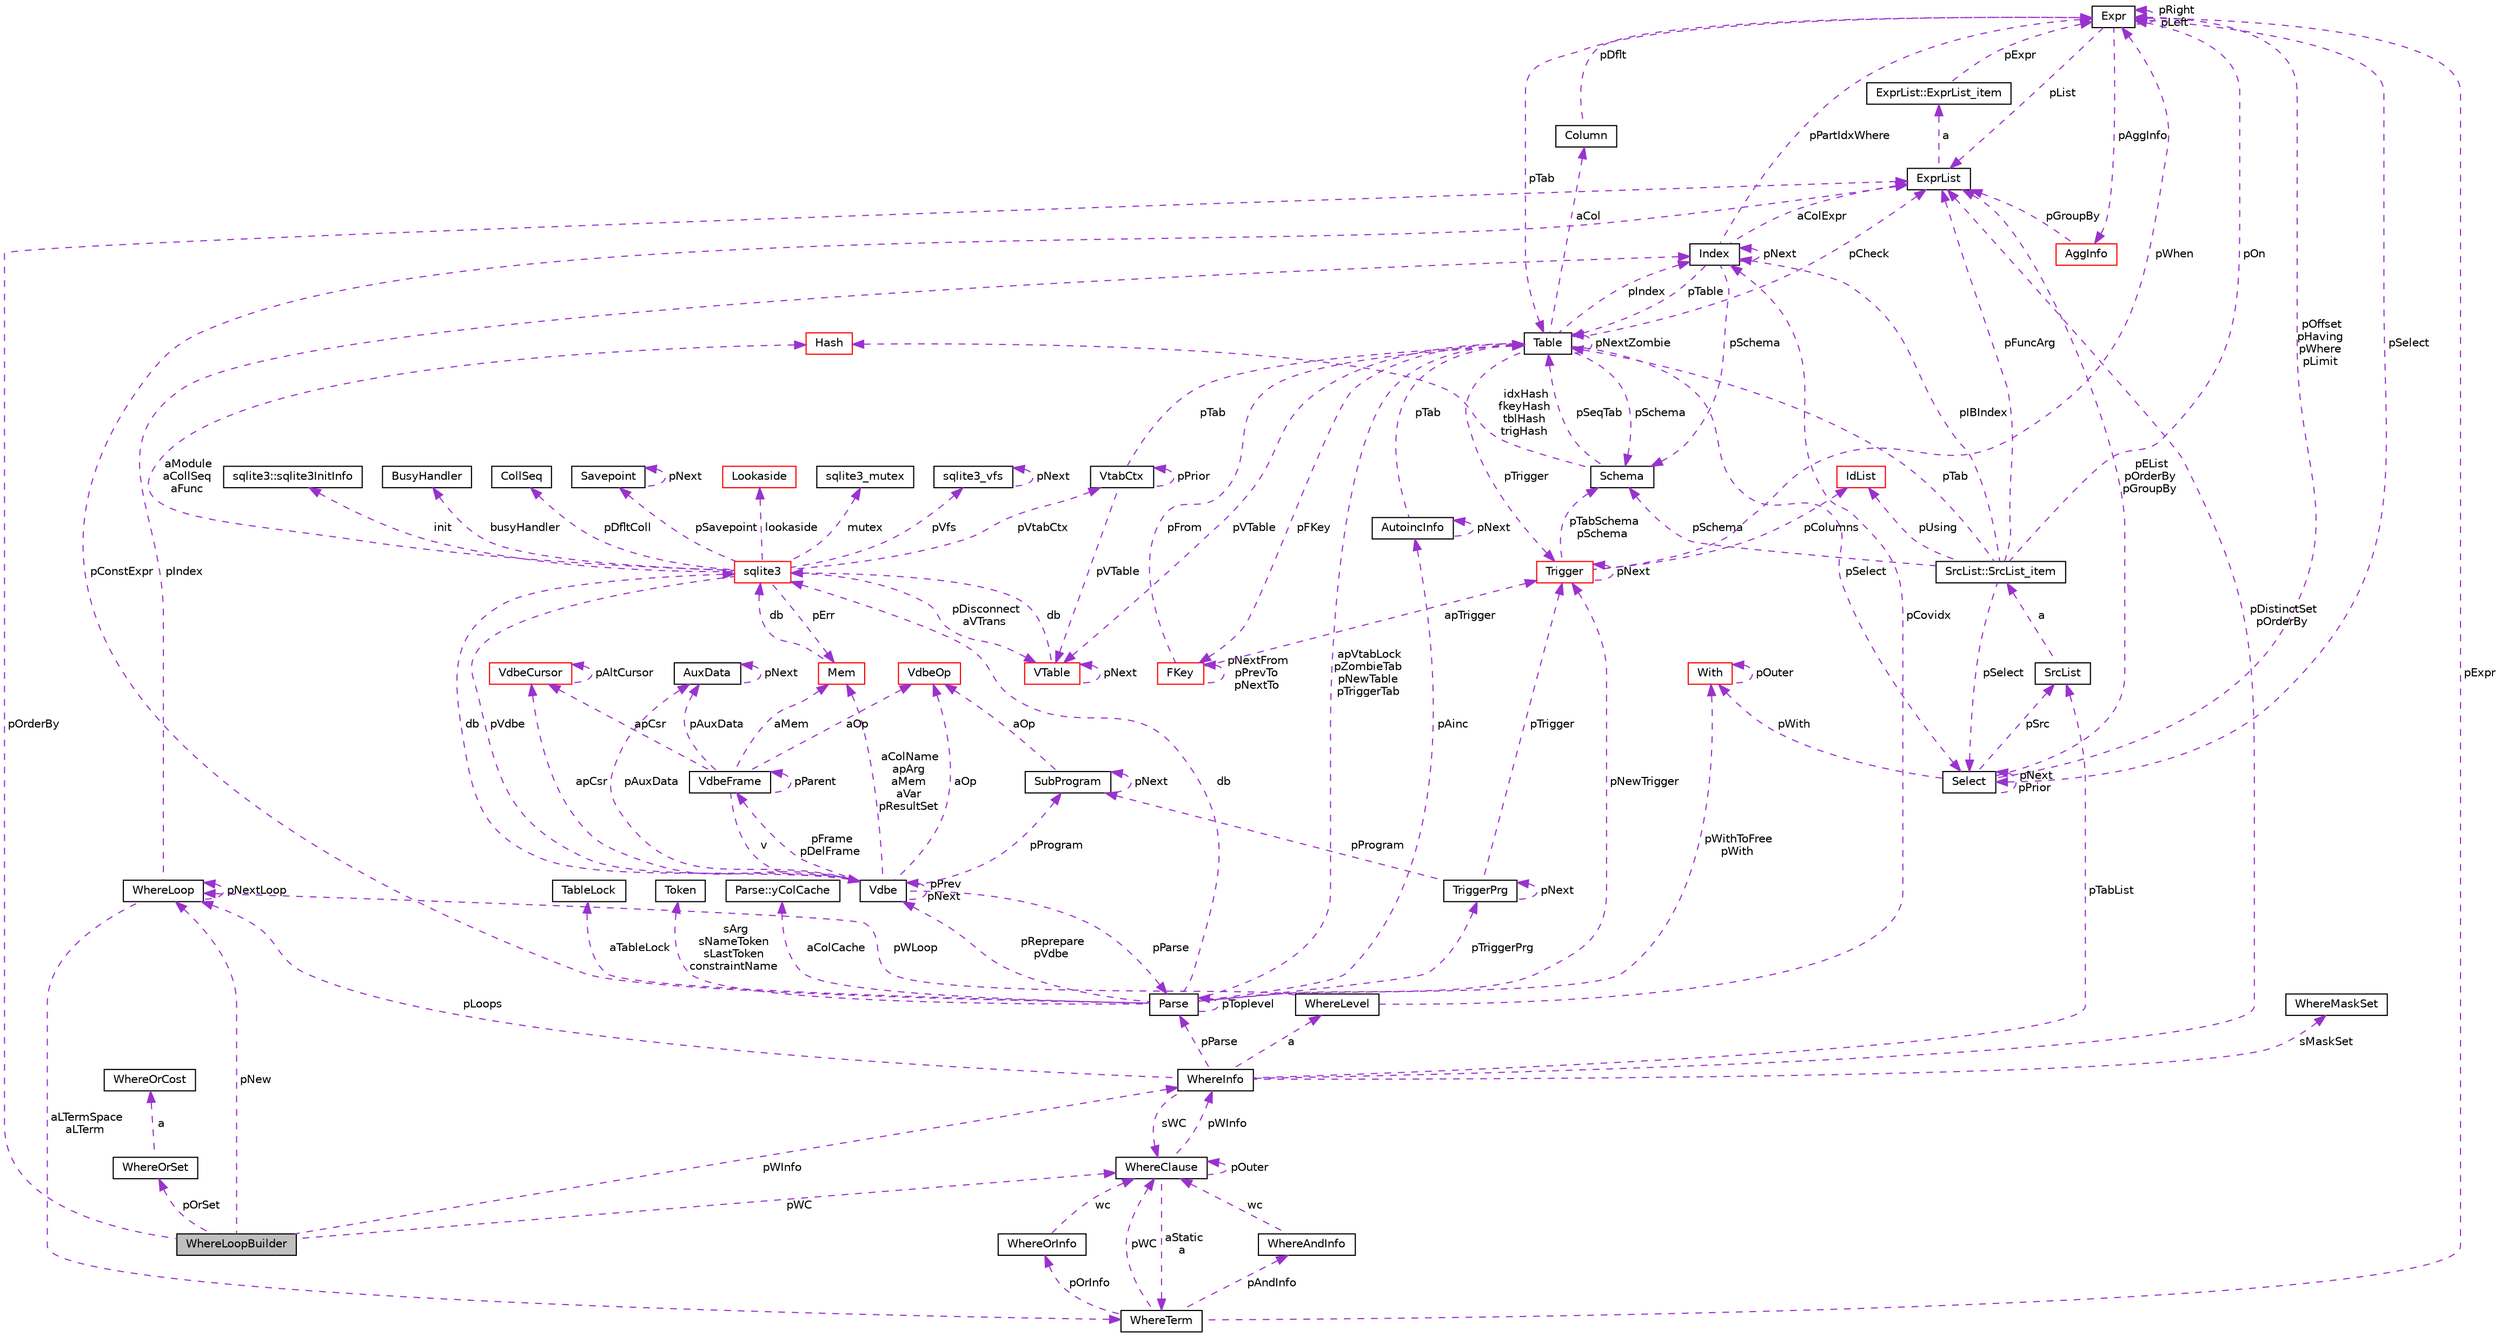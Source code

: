 digraph "WhereLoopBuilder"
{
  edge [fontname="Helvetica",fontsize="10",labelfontname="Helvetica",labelfontsize="10"];
  node [fontname="Helvetica",fontsize="10",shape=record];
  Node1 [label="WhereLoopBuilder",height=0.2,width=0.4,color="black", fillcolor="grey75", style="filled", fontcolor="black"];
  Node2 -> Node1 [dir="back",color="darkorchid3",fontsize="10",style="dashed",label=" pOrSet" ];
  Node2 [label="WhereOrSet",height=0.2,width=0.4,color="black", fillcolor="white", style="filled",URL="$structWhereOrSet.html"];
  Node3 -> Node2 [dir="back",color="darkorchid3",fontsize="10",style="dashed",label=" a" ];
  Node3 [label="WhereOrCost",height=0.2,width=0.4,color="black", fillcolor="white", style="filled",URL="$structWhereOrCost.html"];
  Node4 -> Node1 [dir="back",color="darkorchid3",fontsize="10",style="dashed",label=" pNew" ];
  Node4 [label="WhereLoop",height=0.2,width=0.4,color="black", fillcolor="white", style="filled",URL="$structWhereLoop.html"];
  Node4 -> Node4 [dir="back",color="darkorchid3",fontsize="10",style="dashed",label=" pNextLoop" ];
  Node5 -> Node4 [dir="back",color="darkorchid3",fontsize="10",style="dashed",label=" aLTermSpace\naLTerm" ];
  Node5 [label="WhereTerm",height=0.2,width=0.4,color="black", fillcolor="white", style="filled",URL="$structWhereTerm.html"];
  Node6 -> Node5 [dir="back",color="darkorchid3",fontsize="10",style="dashed",label=" pAndInfo" ];
  Node6 [label="WhereAndInfo",height=0.2,width=0.4,color="black", fillcolor="white", style="filled",URL="$structWhereAndInfo.html"];
  Node7 -> Node6 [dir="back",color="darkorchid3",fontsize="10",style="dashed",label=" wc" ];
  Node7 [label="WhereClause",height=0.2,width=0.4,color="black", fillcolor="white", style="filled",URL="$structWhereClause.html"];
  Node5 -> Node7 [dir="back",color="darkorchid3",fontsize="10",style="dashed",label=" aStatic\na" ];
  Node8 -> Node7 [dir="back",color="darkorchid3",fontsize="10",style="dashed",label=" pWInfo" ];
  Node8 [label="WhereInfo",height=0.2,width=0.4,color="black", fillcolor="white", style="filled",URL="$structWhereInfo.html"];
  Node4 -> Node8 [dir="back",color="darkorchid3",fontsize="10",style="dashed",label=" pLoops" ];
  Node7 -> Node8 [dir="back",color="darkorchid3",fontsize="10",style="dashed",label=" sWC" ];
  Node9 -> Node8 [dir="back",color="darkorchid3",fontsize="10",style="dashed",label=" a" ];
  Node9 [label="WhereLevel",height=0.2,width=0.4,color="black", fillcolor="white", style="filled",URL="$structWhereLevel.html"];
  Node4 -> Node9 [dir="back",color="darkorchid3",fontsize="10",style="dashed",label=" pWLoop" ];
  Node10 -> Node9 [dir="back",color="darkorchid3",fontsize="10",style="dashed",label=" pCovidx" ];
  Node10 [label="Index",height=0.2,width=0.4,color="black", fillcolor="white", style="filled",URL="$structIndex.html"];
  Node11 -> Node10 [dir="back",color="darkorchid3",fontsize="10",style="dashed",label=" pSchema" ];
  Node11 [label="Schema",height=0.2,width=0.4,color="black", fillcolor="white", style="filled",URL="$structSchema.html"];
  Node12 -> Node11 [dir="back",color="darkorchid3",fontsize="10",style="dashed",label=" pSeqTab" ];
  Node12 [label="Table",height=0.2,width=0.4,color="black", fillcolor="white", style="filled",URL="$structTable.html"];
  Node11 -> Node12 [dir="back",color="darkorchid3",fontsize="10",style="dashed",label=" pSchema" ];
  Node13 -> Node12 [dir="back",color="darkorchid3",fontsize="10",style="dashed",label=" aCol" ];
  Node13 [label="Column",height=0.2,width=0.4,color="black", fillcolor="white", style="filled",URL="$structColumn.html"];
  Node14 -> Node13 [dir="back",color="darkorchid3",fontsize="10",style="dashed",label=" pDflt" ];
  Node14 [label="Expr",height=0.2,width=0.4,color="black", fillcolor="white", style="filled",URL="$structExpr.html"];
  Node15 -> Node14 [dir="back",color="darkorchid3",fontsize="10",style="dashed",label=" pAggInfo" ];
  Node15 [label="AggInfo",height=0.2,width=0.4,color="red", fillcolor="white", style="filled",URL="$structAggInfo.html"];
  Node16 -> Node15 [dir="back",color="darkorchid3",fontsize="10",style="dashed",label=" pGroupBy" ];
  Node16 [label="ExprList",height=0.2,width=0.4,color="black", fillcolor="white", style="filled",URL="$structExprList.html"];
  Node17 -> Node16 [dir="back",color="darkorchid3",fontsize="10",style="dashed",label=" a" ];
  Node17 [label="ExprList::ExprList_item",height=0.2,width=0.4,color="black", fillcolor="white", style="filled",URL="$structExprList_1_1ExprList__item.html"];
  Node14 -> Node17 [dir="back",color="darkorchid3",fontsize="10",style="dashed",label=" pExpr" ];
  Node14 -> Node14 [dir="back",color="darkorchid3",fontsize="10",style="dashed",label=" pRight\npLeft" ];
  Node12 -> Node14 [dir="back",color="darkorchid3",fontsize="10",style="dashed",label=" pTab" ];
  Node18 -> Node14 [dir="back",color="darkorchid3",fontsize="10",style="dashed",label=" pSelect" ];
  Node18 [label="Select",height=0.2,width=0.4,color="black", fillcolor="white", style="filled",URL="$structSelect.html"];
  Node14 -> Node18 [dir="back",color="darkorchid3",fontsize="10",style="dashed",label=" pOffset\npHaving\npWhere\npLimit" ];
  Node19 -> Node18 [dir="back",color="darkorchid3",fontsize="10",style="dashed",label=" pWith" ];
  Node19 [label="With",height=0.2,width=0.4,color="red", fillcolor="white", style="filled",URL="$structWith.html"];
  Node19 -> Node19 [dir="back",color="darkorchid3",fontsize="10",style="dashed",label=" pOuter" ];
  Node18 -> Node18 [dir="back",color="darkorchid3",fontsize="10",style="dashed",label=" pNext\npPrior" ];
  Node20 -> Node18 [dir="back",color="darkorchid3",fontsize="10",style="dashed",label=" pSrc" ];
  Node20 [label="SrcList",height=0.2,width=0.4,color="black", fillcolor="white", style="filled",URL="$structSrcList.html"];
  Node21 -> Node20 [dir="back",color="darkorchid3",fontsize="10",style="dashed",label=" a" ];
  Node21 [label="SrcList::SrcList_item",height=0.2,width=0.4,color="black", fillcolor="white", style="filled",URL="$structSrcList_1_1SrcList__item.html"];
  Node11 -> Node21 [dir="back",color="darkorchid3",fontsize="10",style="dashed",label=" pSchema" ];
  Node14 -> Node21 [dir="back",color="darkorchid3",fontsize="10",style="dashed",label=" pOn" ];
  Node22 -> Node21 [dir="back",color="darkorchid3",fontsize="10",style="dashed",label=" pUsing" ];
  Node22 [label="IdList",height=0.2,width=0.4,color="red", fillcolor="white", style="filled",URL="$structIdList.html"];
  Node12 -> Node21 [dir="back",color="darkorchid3",fontsize="10",style="dashed",label=" pTab" ];
  Node18 -> Node21 [dir="back",color="darkorchid3",fontsize="10",style="dashed",label=" pSelect" ];
  Node10 -> Node21 [dir="back",color="darkorchid3",fontsize="10",style="dashed",label=" pIBIndex" ];
  Node16 -> Node21 [dir="back",color="darkorchid3",fontsize="10",style="dashed",label=" pFuncArg" ];
  Node16 -> Node18 [dir="back",color="darkorchid3",fontsize="10",style="dashed",label=" pEList\npOrderBy\npGroupBy" ];
  Node16 -> Node14 [dir="back",color="darkorchid3",fontsize="10",style="dashed",label=" pList" ];
  Node23 -> Node12 [dir="back",color="darkorchid3",fontsize="10",style="dashed",label=" pFKey" ];
  Node23 [label="FKey",height=0.2,width=0.4,color="red", fillcolor="white", style="filled",URL="$structFKey.html"];
  Node23 -> Node23 [dir="back",color="darkorchid3",fontsize="10",style="dashed",label=" pNextFrom\npPrevTo\npNextTo" ];
  Node12 -> Node23 [dir="back",color="darkorchid3",fontsize="10",style="dashed",label=" pFrom" ];
  Node24 -> Node23 [dir="back",color="darkorchid3",fontsize="10",style="dashed",label=" apTrigger" ];
  Node24 [label="Trigger",height=0.2,width=0.4,color="red", fillcolor="white", style="filled",URL="$structTrigger.html"];
  Node11 -> Node24 [dir="back",color="darkorchid3",fontsize="10",style="dashed",label=" pTabSchema\npSchema" ];
  Node14 -> Node24 [dir="back",color="darkorchid3",fontsize="10",style="dashed",label=" pWhen" ];
  Node22 -> Node24 [dir="back",color="darkorchid3",fontsize="10",style="dashed",label=" pColumns" ];
  Node24 -> Node24 [dir="back",color="darkorchid3",fontsize="10",style="dashed",label=" pNext" ];
  Node25 -> Node12 [dir="back",color="darkorchid3",fontsize="10",style="dashed",label=" pVTable" ];
  Node25 [label="VTable",height=0.2,width=0.4,color="red", fillcolor="white", style="filled",URL="$structVTable.html"];
  Node26 -> Node25 [dir="back",color="darkorchid3",fontsize="10",style="dashed",label=" db" ];
  Node26 [label="sqlite3",height=0.2,width=0.4,color="red", fillcolor="white", style="filled",URL="$structsqlite3.html"];
  Node27 -> Node26 [dir="back",color="darkorchid3",fontsize="10",style="dashed",label=" pErr" ];
  Node27 [label="Mem",height=0.2,width=0.4,color="red", fillcolor="white", style="filled",URL="$structMem.html"];
  Node26 -> Node27 [dir="back",color="darkorchid3",fontsize="10",style="dashed",label=" db" ];
  Node28 -> Node26 [dir="back",color="darkorchid3",fontsize="10",style="dashed",label=" pVdbe" ];
  Node28 [label="Vdbe",height=0.2,width=0.4,color="black", fillcolor="white", style="filled",URL="$structVdbe.html"];
  Node27 -> Node28 [dir="back",color="darkorchid3",fontsize="10",style="dashed",label=" aColName\napArg\naMem\naVar\npResultSet" ];
  Node28 -> Node28 [dir="back",color="darkorchid3",fontsize="10",style="dashed",label=" pPrev\npNext" ];
  Node26 -> Node28 [dir="back",color="darkorchid3",fontsize="10",style="dashed",label=" db" ];
  Node29 -> Node28 [dir="back",color="darkorchid3",fontsize="10",style="dashed",label=" pFrame\npDelFrame" ];
  Node29 [label="VdbeFrame",height=0.2,width=0.4,color="black", fillcolor="white", style="filled",URL="$structVdbeFrame.html"];
  Node27 -> Node29 [dir="back",color="darkorchid3",fontsize="10",style="dashed",label=" aMem" ];
  Node28 -> Node29 [dir="back",color="darkorchid3",fontsize="10",style="dashed",label=" v" ];
  Node29 -> Node29 [dir="back",color="darkorchid3",fontsize="10",style="dashed",label=" pParent" ];
  Node30 -> Node29 [dir="back",color="darkorchid3",fontsize="10",style="dashed",label=" pAuxData" ];
  Node30 [label="AuxData",height=0.2,width=0.4,color="black", fillcolor="white", style="filled",URL="$structAuxData.html"];
  Node30 -> Node30 [dir="back",color="darkorchid3",fontsize="10",style="dashed",label=" pNext" ];
  Node31 -> Node29 [dir="back",color="darkorchid3",fontsize="10",style="dashed",label=" apCsr" ];
  Node31 [label="VdbeCursor",height=0.2,width=0.4,color="red", fillcolor="white", style="filled",URL="$structVdbeCursor.html"];
  Node31 -> Node31 [dir="back",color="darkorchid3",fontsize="10",style="dashed",label=" pAltCursor" ];
  Node32 -> Node29 [dir="back",color="darkorchid3",fontsize="10",style="dashed",label=" aOp" ];
  Node32 [label="VdbeOp",height=0.2,width=0.4,color="red", fillcolor="white", style="filled",URL="$structVdbeOp.html"];
  Node30 -> Node28 [dir="back",color="darkorchid3",fontsize="10",style="dashed",label=" pAuxData" ];
  Node33 -> Node28 [dir="back",color="darkorchid3",fontsize="10",style="dashed",label=" pProgram" ];
  Node33 [label="SubProgram",height=0.2,width=0.4,color="black", fillcolor="white", style="filled",URL="$structSubProgram.html"];
  Node33 -> Node33 [dir="back",color="darkorchid3",fontsize="10",style="dashed",label=" pNext" ];
  Node32 -> Node33 [dir="back",color="darkorchid3",fontsize="10",style="dashed",label=" aOp" ];
  Node31 -> Node28 [dir="back",color="darkorchid3",fontsize="10",style="dashed",label=" apCsr" ];
  Node34 -> Node28 [dir="back",color="darkorchid3",fontsize="10",style="dashed",label=" pParse" ];
  Node34 [label="Parse",height=0.2,width=0.4,color="black", fillcolor="white", style="filled",URL="$structParse.html"];
  Node28 -> Node34 [dir="back",color="darkorchid3",fontsize="10",style="dashed",label=" pReprepare\npVdbe" ];
  Node26 -> Node34 [dir="back",color="darkorchid3",fontsize="10",style="dashed",label=" db" ];
  Node35 -> Node34 [dir="back",color="darkorchid3",fontsize="10",style="dashed",label=" aTableLock" ];
  Node35 [label="TableLock",height=0.2,width=0.4,color="black", fillcolor="white", style="filled",URL="$structTableLock.html"];
  Node36 -> Node34 [dir="back",color="darkorchid3",fontsize="10",style="dashed",label=" sArg\nsNameToken\nsLastToken\nconstraintName" ];
  Node36 [label="Token",height=0.2,width=0.4,color="black", fillcolor="white", style="filled",URL="$structToken.html"];
  Node19 -> Node34 [dir="back",color="darkorchid3",fontsize="10",style="dashed",label=" pWithToFree\npWith" ];
  Node37 -> Node34 [dir="back",color="darkorchid3",fontsize="10",style="dashed",label=" aColCache" ];
  Node37 [label="Parse::yColCache",height=0.2,width=0.4,color="black", fillcolor="white", style="filled",URL="$structParse_1_1yColCache.html"];
  Node12 -> Node34 [dir="back",color="darkorchid3",fontsize="10",style="dashed",label=" apVtabLock\npZombieTab\npNewTable\npTriggerTab" ];
  Node24 -> Node34 [dir="back",color="darkorchid3",fontsize="10",style="dashed",label=" pNewTrigger" ];
  Node38 -> Node34 [dir="back",color="darkorchid3",fontsize="10",style="dashed",label=" pTriggerPrg" ];
  Node38 [label="TriggerPrg",height=0.2,width=0.4,color="black", fillcolor="white", style="filled",URL="$structTriggerPrg.html"];
  Node33 -> Node38 [dir="back",color="darkorchid3",fontsize="10",style="dashed",label=" pProgram" ];
  Node24 -> Node38 [dir="back",color="darkorchid3",fontsize="10",style="dashed",label=" pTrigger" ];
  Node38 -> Node38 [dir="back",color="darkorchid3",fontsize="10",style="dashed",label=" pNext" ];
  Node39 -> Node34 [dir="back",color="darkorchid3",fontsize="10",style="dashed",label=" pAinc" ];
  Node39 [label="AutoincInfo",height=0.2,width=0.4,color="black", fillcolor="white", style="filled",URL="$structAutoincInfo.html"];
  Node12 -> Node39 [dir="back",color="darkorchid3",fontsize="10",style="dashed",label=" pTab" ];
  Node39 -> Node39 [dir="back",color="darkorchid3",fontsize="10",style="dashed",label=" pNext" ];
  Node16 -> Node34 [dir="back",color="darkorchid3",fontsize="10",style="dashed",label=" pConstExpr" ];
  Node34 -> Node34 [dir="back",color="darkorchid3",fontsize="10",style="dashed",label=" pToplevel" ];
  Node32 -> Node28 [dir="back",color="darkorchid3",fontsize="10",style="dashed",label=" aOp" ];
  Node40 -> Node26 [dir="back",color="darkorchid3",fontsize="10",style="dashed",label=" pSavepoint" ];
  Node40 [label="Savepoint",height=0.2,width=0.4,color="black", fillcolor="white", style="filled",URL="$structSavepoint.html"];
  Node40 -> Node40 [dir="back",color="darkorchid3",fontsize="10",style="dashed",label=" pNext" ];
  Node41 -> Node26 [dir="back",color="darkorchid3",fontsize="10",style="dashed",label=" lookaside" ];
  Node41 [label="Lookaside",height=0.2,width=0.4,color="red", fillcolor="white", style="filled",URL="$structLookaside.html"];
  Node42 -> Node26 [dir="back",color="darkorchid3",fontsize="10",style="dashed",label=" mutex" ];
  Node42 [label="sqlite3_mutex",height=0.2,width=0.4,color="black", fillcolor="white", style="filled",URL="$structsqlite3__mutex.html"];
  Node43 -> Node26 [dir="back",color="darkorchid3",fontsize="10",style="dashed",label=" pVfs" ];
  Node43 [label="sqlite3_vfs",height=0.2,width=0.4,color="black", fillcolor="white", style="filled",URL="$structsqlite3__vfs.html"];
  Node43 -> Node43 [dir="back",color="darkorchid3",fontsize="10",style="dashed",label=" pNext" ];
  Node44 -> Node26 [dir="back",color="darkorchid3",fontsize="10",style="dashed",label=" init" ];
  Node44 [label="sqlite3::sqlite3InitInfo",height=0.2,width=0.4,color="black", fillcolor="white", style="filled",URL="$structsqlite3_1_1sqlite3InitInfo.html"];
  Node45 -> Node26 [dir="back",color="darkorchid3",fontsize="10",style="dashed",label=" busyHandler" ];
  Node45 [label="BusyHandler",height=0.2,width=0.4,color="black", fillcolor="white", style="filled",URL="$structBusyHandler.html"];
  Node46 -> Node26 [dir="back",color="darkorchid3",fontsize="10",style="dashed",label=" pVtabCtx" ];
  Node46 [label="VtabCtx",height=0.2,width=0.4,color="black", fillcolor="white", style="filled",URL="$structVtabCtx.html"];
  Node46 -> Node46 [dir="back",color="darkorchid3",fontsize="10",style="dashed",label=" pPrior" ];
  Node25 -> Node46 [dir="back",color="darkorchid3",fontsize="10",style="dashed",label=" pVTable" ];
  Node12 -> Node46 [dir="back",color="darkorchid3",fontsize="10",style="dashed",label=" pTab" ];
  Node47 -> Node26 [dir="back",color="darkorchid3",fontsize="10",style="dashed",label=" pDfltColl" ];
  Node47 [label="CollSeq",height=0.2,width=0.4,color="black", fillcolor="white", style="filled",URL="$structCollSeq.html"];
  Node25 -> Node26 [dir="back",color="darkorchid3",fontsize="10",style="dashed",label=" pDisconnect\naVTrans" ];
  Node48 -> Node26 [dir="back",color="darkorchid3",fontsize="10",style="dashed",label=" aModule\naCollSeq\naFunc" ];
  Node48 [label="Hash",height=0.2,width=0.4,color="red", fillcolor="white", style="filled",URL="$structHash.html"];
  Node25 -> Node25 [dir="back",color="darkorchid3",fontsize="10",style="dashed",label=" pNext" ];
  Node12 -> Node12 [dir="back",color="darkorchid3",fontsize="10",style="dashed",label=" pNextZombie" ];
  Node24 -> Node12 [dir="back",color="darkorchid3",fontsize="10",style="dashed",label=" pTrigger" ];
  Node18 -> Node12 [dir="back",color="darkorchid3",fontsize="10",style="dashed",label=" pSelect" ];
  Node16 -> Node12 [dir="back",color="darkorchid3",fontsize="10",style="dashed",label=" pCheck" ];
  Node10 -> Node12 [dir="back",color="darkorchid3",fontsize="10",style="dashed",label=" pIndex" ];
  Node48 -> Node11 [dir="back",color="darkorchid3",fontsize="10",style="dashed",label=" idxHash\nfkeyHash\ntblHash\ntrigHash" ];
  Node14 -> Node10 [dir="back",color="darkorchid3",fontsize="10",style="dashed",label=" pPartIdxWhere" ];
  Node12 -> Node10 [dir="back",color="darkorchid3",fontsize="10",style="dashed",label=" pTable" ];
  Node16 -> Node10 [dir="back",color="darkorchid3",fontsize="10",style="dashed",label=" aColExpr" ];
  Node10 -> Node10 [dir="back",color="darkorchid3",fontsize="10",style="dashed",label=" pNext" ];
  Node49 -> Node8 [dir="back",color="darkorchid3",fontsize="10",style="dashed",label=" sMaskSet" ];
  Node49 [label="WhereMaskSet",height=0.2,width=0.4,color="black", fillcolor="white", style="filled",URL="$structWhereMaskSet.html"];
  Node20 -> Node8 [dir="back",color="darkorchid3",fontsize="10",style="dashed",label=" pTabList" ];
  Node16 -> Node8 [dir="back",color="darkorchid3",fontsize="10",style="dashed",label=" pDistinctSet\npOrderBy" ];
  Node34 -> Node8 [dir="back",color="darkorchid3",fontsize="10",style="dashed",label=" pParse" ];
  Node7 -> Node7 [dir="back",color="darkorchid3",fontsize="10",style="dashed",label=" pOuter" ];
  Node50 -> Node5 [dir="back",color="darkorchid3",fontsize="10",style="dashed",label=" pOrInfo" ];
  Node50 [label="WhereOrInfo",height=0.2,width=0.4,color="black", fillcolor="white", style="filled",URL="$structWhereOrInfo.html"];
  Node7 -> Node50 [dir="back",color="darkorchid3",fontsize="10",style="dashed",label=" wc" ];
  Node14 -> Node5 [dir="back",color="darkorchid3",fontsize="10",style="dashed",label=" pExpr" ];
  Node7 -> Node5 [dir="back",color="darkorchid3",fontsize="10",style="dashed",label=" pWC" ];
  Node10 -> Node4 [dir="back",color="darkorchid3",fontsize="10",style="dashed",label=" pIndex" ];
  Node8 -> Node1 [dir="back",color="darkorchid3",fontsize="10",style="dashed",label=" pWInfo" ];
  Node7 -> Node1 [dir="back",color="darkorchid3",fontsize="10",style="dashed",label=" pWC" ];
  Node16 -> Node1 [dir="back",color="darkorchid3",fontsize="10",style="dashed",label=" pOrderBy" ];
}
